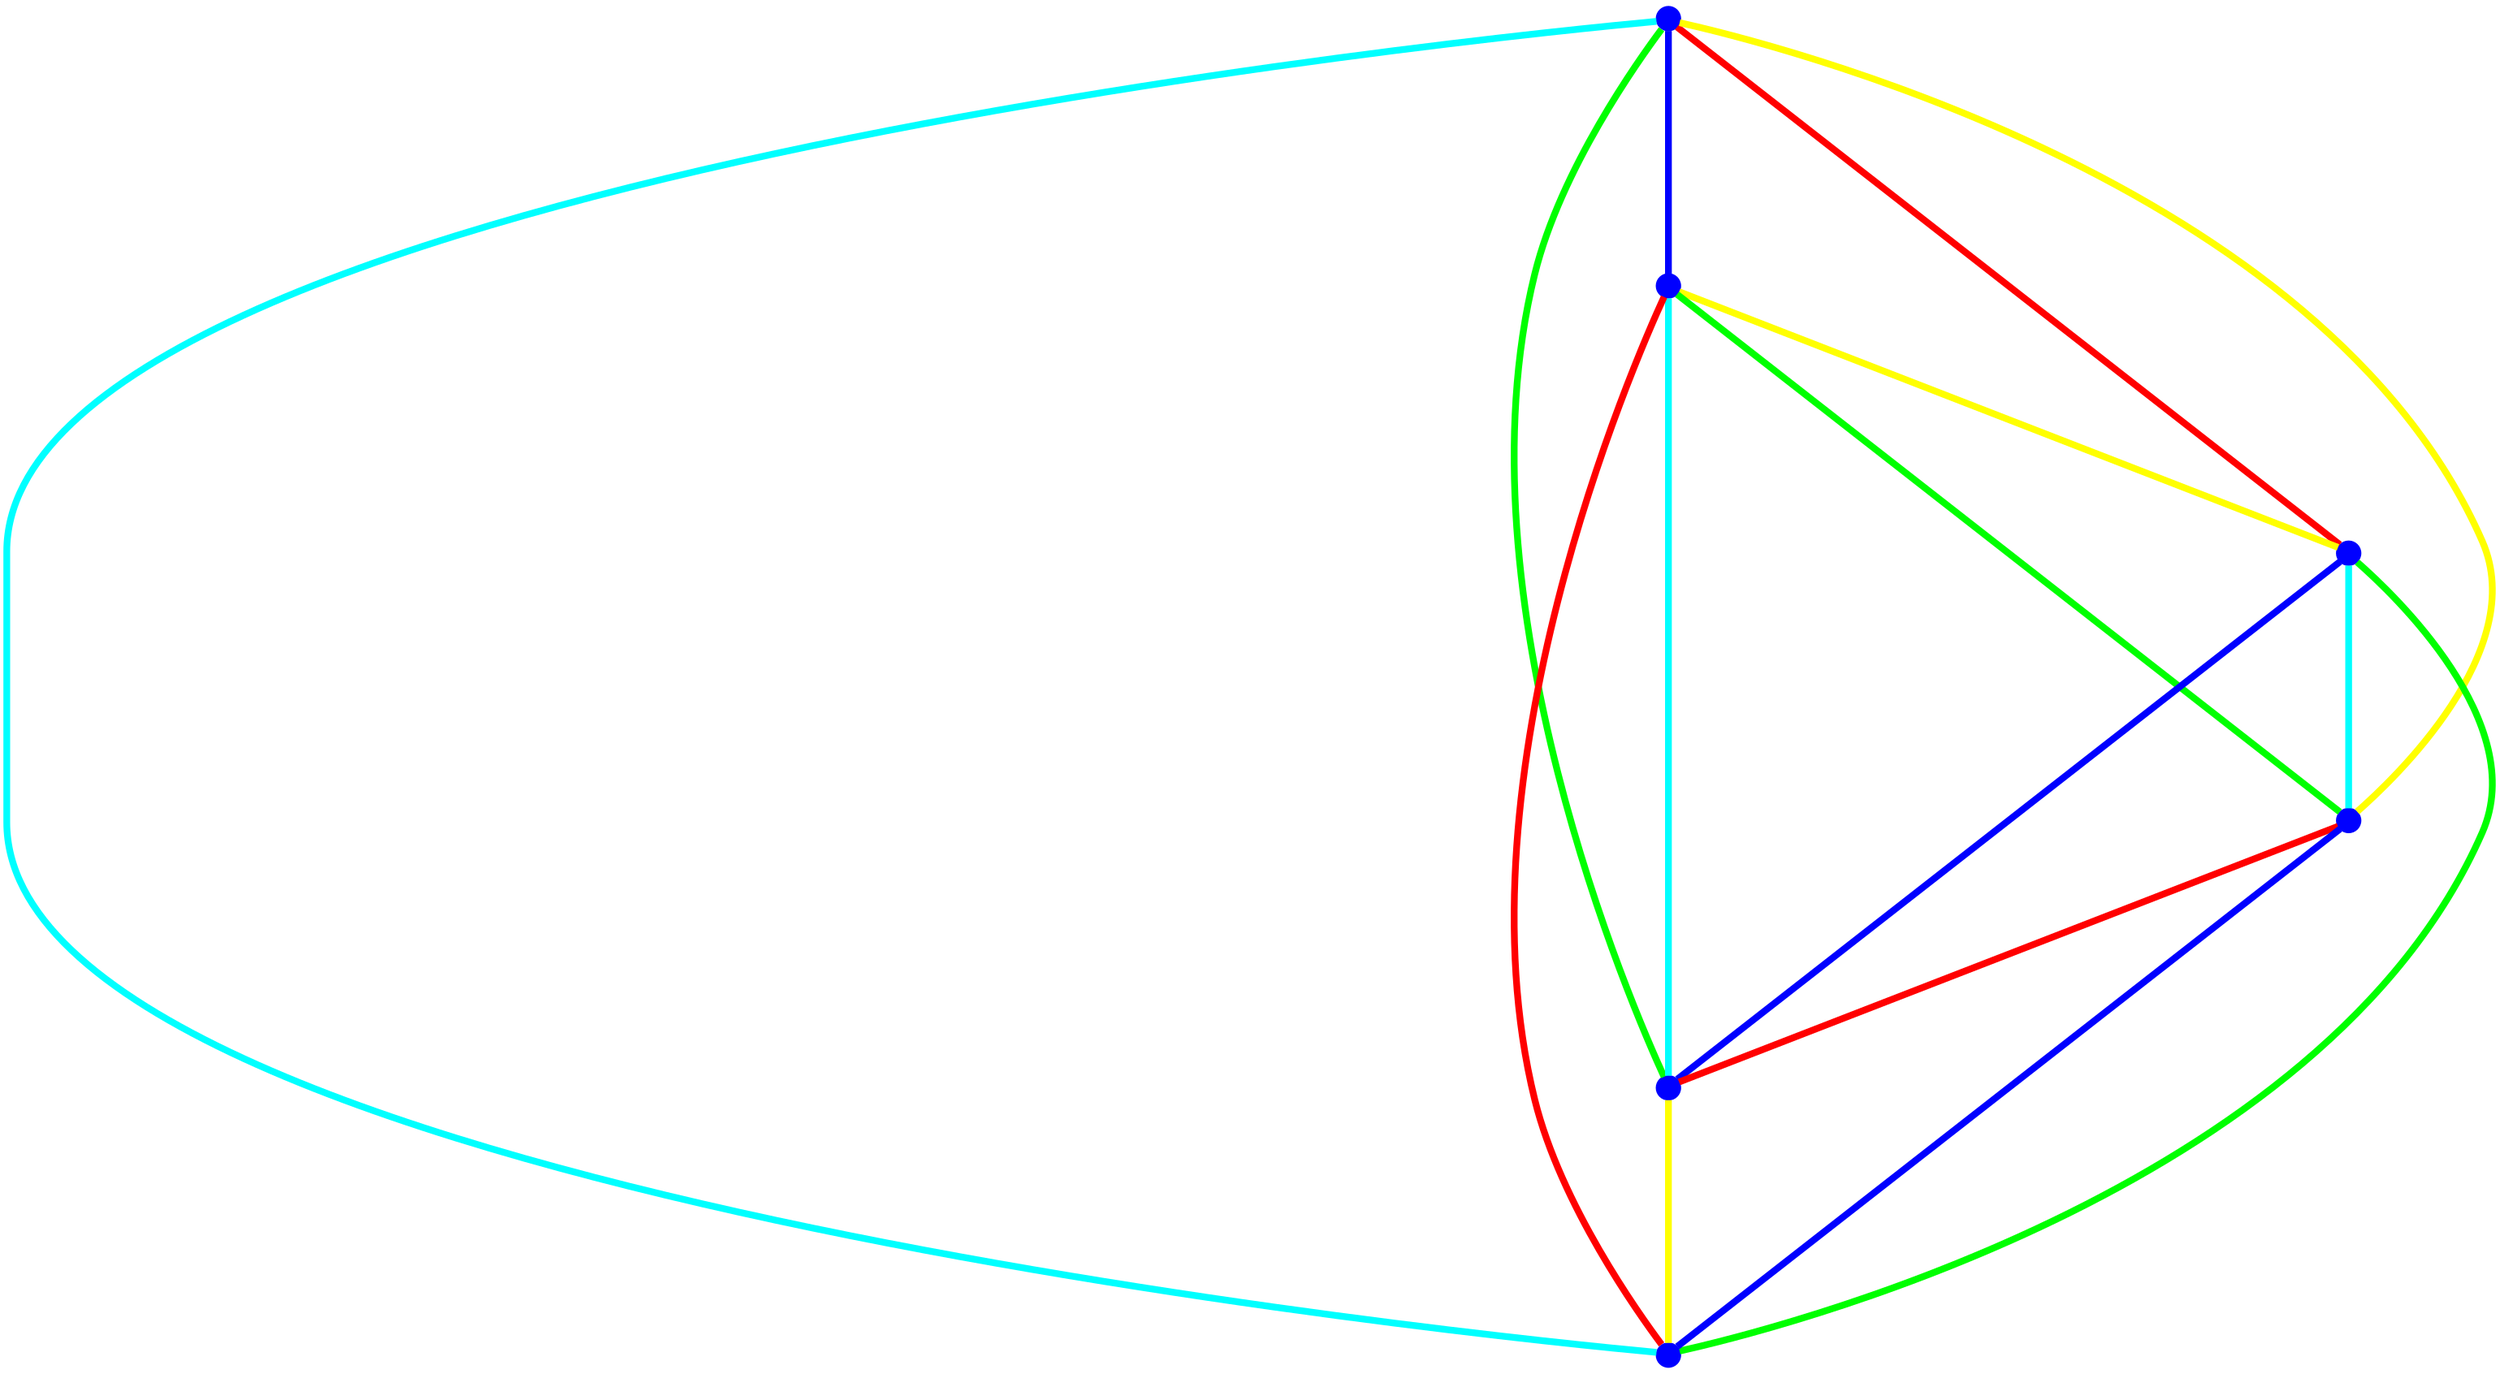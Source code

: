 graph {
ranksep=2
nodesep=2
node [label="" shape=circle style=filled fixedsize=true color=blue fillcolor=blue width=0.2];
"1" -- "2" [style="solid",penwidth="4",color="blue"];
"1" -- "3" [style="solid",penwidth="4",color="red"];
"1" -- "4" [style="solid",penwidth="4",color="yellow"];
"1" -- "5" [style="solid",penwidth="4",color="green"];
"1" -- "6" [style="solid",penwidth="4",color="cyan"];
"2" -- "3" [style="solid",penwidth="4",color="yellow"];
"2" -- "4" [style="solid",penwidth="4",color="green"];
"2" -- "5" [style="solid",penwidth="4",color="cyan"];
"2" -- "6" [style="solid",penwidth="4",color="red"];
"3" -- "4" [style="solid",penwidth="4",color="cyan"];
"3" -- "5" [style="solid",penwidth="4",color="blue"];
"3" -- "6" [style="solid",penwidth="4",color="green"];
"4" -- "5" [style="solid",penwidth="4",color="red"];
"4" -- "6" [style="solid",penwidth="4",color="blue"];
"5" -- "6" [style="solid",penwidth="4",color="yellow"];
}
